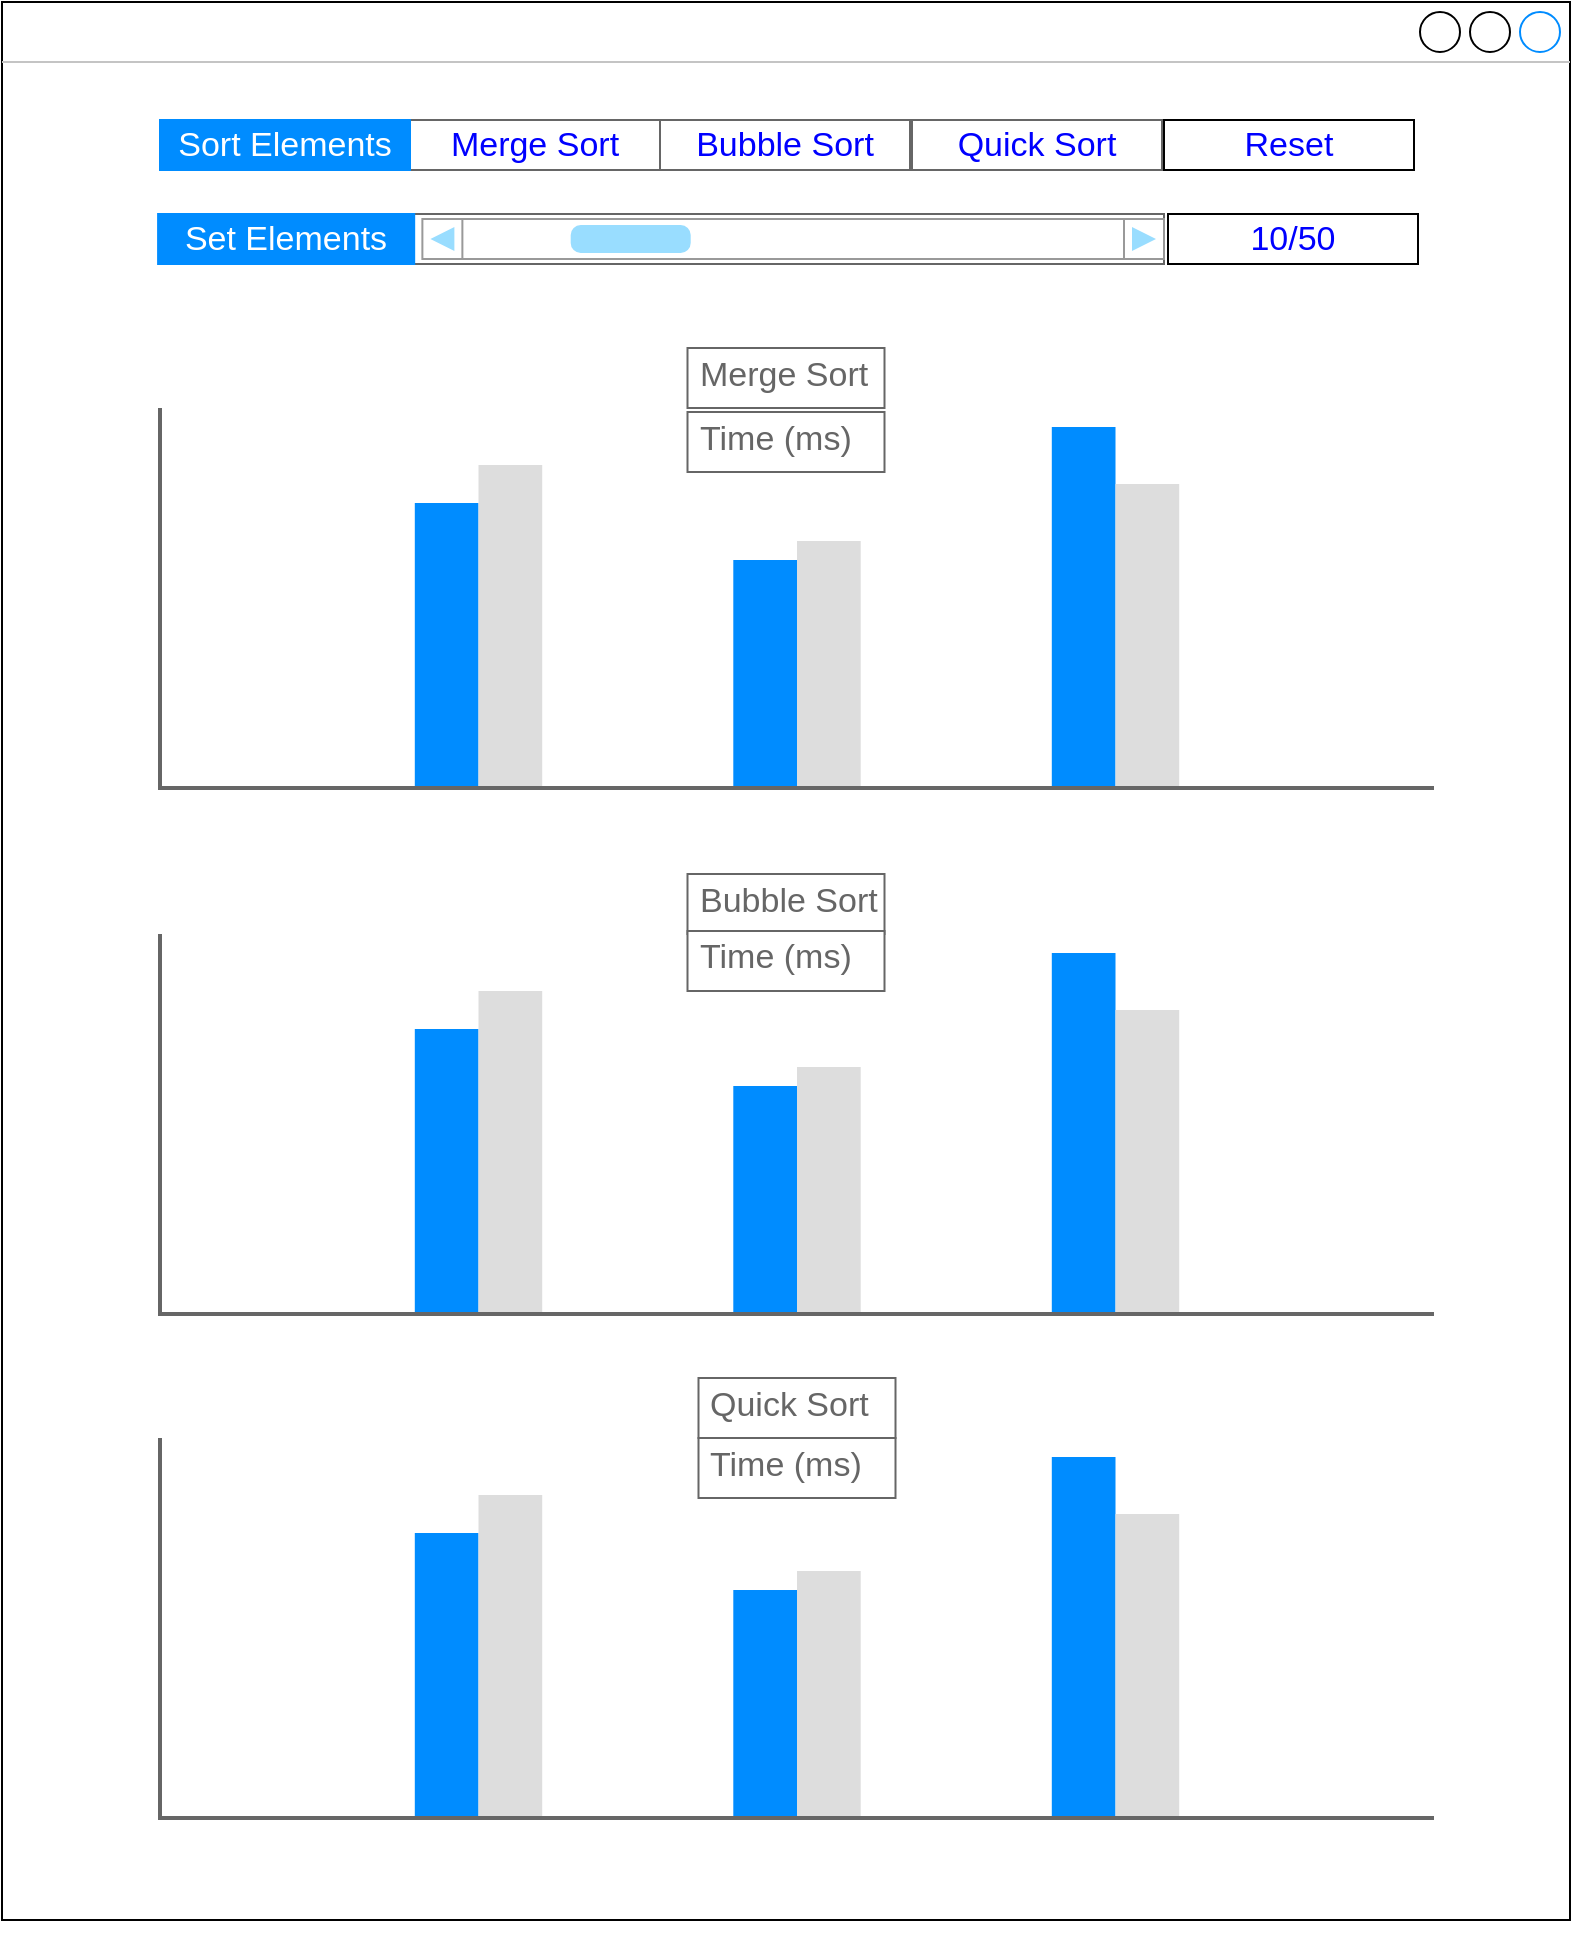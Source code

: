 <mxfile version="23.1.7" type="github">
  <diagram name="Page-1" id="27a2USoe3Jyx45GkXWhS">
    <mxGraphModel dx="2980" dy="1138" grid="0" gridSize="10" guides="1" tooltips="1" connect="1" arrows="1" fold="1" page="0" pageScale="1" pageWidth="850" pageHeight="1100" math="0" shadow="0">
      <root>
        <mxCell id="0" />
        <mxCell id="1" parent="0" />
        <mxCell id="fc4GwawHf-RVcdS_0dQO-2" value="&#xa;&lt;span style=&quot;color: rgba(0, 0, 0, 0); font-family: monospace; font-size: 0px; font-style: normal; font-variant-ligatures: normal; font-variant-caps: normal; font-weight: 400; letter-spacing: normal; orphans: 2; text-align: start; text-indent: 0px; text-transform: none; widows: 2; word-spacing: 0px; -webkit-text-stroke-width: 0px; background-color: rgb(255, 255, 255); text-decoration-thickness: initial; text-decoration-style: initial; text-decoration-color: initial; float: none; display: inline !important;&quot;&gt;&amp;nbsp;&lt;/span&gt;&#xa;&#xa;" style="strokeWidth=1;shadow=0;dashed=0;align=center;html=1;shape=mxgraph.mockup.containers.window;align=left;verticalAlign=top;spacingLeft=8;strokeColor2=#008cff;strokeColor3=#c4c4c4;fontColor=#666666;mainText=;fontSize=17;labelBackgroundColor=none;whiteSpace=wrap;" vertex="1" parent="1">
          <mxGeometry x="-10" y="10" width="784" height="959" as="geometry" />
        </mxCell>
        <mxCell id="fc4GwawHf-RVcdS_0dQO-3" value="&#xa;&lt;span style=&quot;color: rgba(0, 0, 0, 0); font-family: monospace; font-size: 0px; font-style: normal; font-variant-ligatures: normal; font-variant-caps: normal; font-weight: 400; letter-spacing: normal; orphans: 2; text-align: start; text-indent: 0px; text-transform: none; widows: 2; word-spacing: 0px; -webkit-text-stroke-width: 0px; background-color: rgb(255, 255, 255); text-decoration-thickness: initial; text-decoration-style: initial; text-decoration-color: initial; float: none; display: inline !important;&quot;&gt;&amp;nbsp;&lt;/span&gt;&#xa;&#xa;" style="strokeWidth=1;shadow=0;dashed=0;align=center;html=1;shape=mxgraph.mockup.text.rrect;rSize=0;strokeColor=#666666;" vertex="1" parent="1">
          <mxGeometry x="69" y="69" width="500" height="25" as="geometry" />
        </mxCell>
        <mxCell id="fc4GwawHf-RVcdS_0dQO-4" value="Merge Sort" style="strokeColor=inherit;fillColor=inherit;gradientColor=inherit;strokeWidth=1;shadow=0;dashed=0;align=center;html=1;shape=mxgraph.mockup.text.rrect;rSize=0;fontSize=17;fontColor=#0000ff;whiteSpace=wrap;" vertex="1" parent="fc4GwawHf-RVcdS_0dQO-3">
          <mxGeometry x="125" width="125" height="25" as="geometry" />
        </mxCell>
        <mxCell id="fc4GwawHf-RVcdS_0dQO-5" value="Bubble Sort" style="strokeColor=inherit;fillColor=inherit;gradientColor=inherit;strokeWidth=1;shadow=0;dashed=0;align=center;html=1;shape=mxgraph.mockup.text.rrect;rSize=0;fontSize=17;fontColor=#0000ff;whiteSpace=wrap;" vertex="1" parent="fc4GwawHf-RVcdS_0dQO-3">
          <mxGeometry x="250" width="125" height="25" as="geometry" />
        </mxCell>
        <mxCell id="fc4GwawHf-RVcdS_0dQO-6" value="Quick Sort" style="strokeColor=inherit;fillColor=inherit;gradientColor=inherit;strokeWidth=1;shadow=0;dashed=0;align=center;html=1;shape=mxgraph.mockup.text.rrect;rSize=0;fontSize=17;fontColor=#0000ff;whiteSpace=wrap;" vertex="1" parent="fc4GwawHf-RVcdS_0dQO-3">
          <mxGeometry x="376" width="125" height="25" as="geometry" />
        </mxCell>
        <mxCell id="fc4GwawHf-RVcdS_0dQO-7" value="Sort Elements" style="strokeWidth=1;shadow=0;dashed=0;align=center;html=1;shape=mxgraph.mockup.text.rrect;rSize=0;fontSize=17;fontColor=#ffffff;fillColor=#008cff;strokeColor=#008cff;whiteSpace=wrap;" vertex="1" parent="fc4GwawHf-RVcdS_0dQO-3">
          <mxGeometry width="125" height="25" as="geometry" />
        </mxCell>
        <mxCell id="fc4GwawHf-RVcdS_0dQO-18" value="" style="strokeWidth=1;shadow=0;dashed=0;align=center;html=1;shape=mxgraph.mockup.text.rrect;rSize=0;strokeColor=#666666;" vertex="1" parent="1">
          <mxGeometry x="108" y="116" width="463" height="25" as="geometry" />
        </mxCell>
        <mxCell id="fc4GwawHf-RVcdS_0dQO-22" value="Set Elements" style="strokeWidth=1;shadow=0;dashed=0;align=center;html=1;shape=mxgraph.mockup.text.rrect;rSize=0;fontSize=17;fontColor=#ffffff;fillColor=#008cff;strokeColor=#008cff;whiteSpace=wrap;" vertex="1" parent="fc4GwawHf-RVcdS_0dQO-18">
          <mxGeometry x="-39.949" width="128.042" height="25" as="geometry" />
        </mxCell>
        <mxCell id="fc4GwawHf-RVcdS_0dQO-24" value="" style="verticalLabelPosition=bottom;shadow=0;dashed=0;align=center;html=1;verticalAlign=top;strokeWidth=1;shape=mxgraph.mockup.navigation.scrollBar;strokeColor=#999999;barPos=20;fillColor2=#99ddff;strokeColor2=none;" vertex="1" parent="fc4GwawHf-RVcdS_0dQO-18">
          <mxGeometry x="92.19" y="2.5" width="370.81" height="20" as="geometry" />
        </mxCell>
        <mxCell id="fc4GwawHf-RVcdS_0dQO-21" value="Reset" style="strokeColor=inherit;fillColor=inherit;gradientColor=inherit;strokeWidth=1;shadow=0;dashed=0;align=center;html=1;shape=mxgraph.mockup.text.rrect;rSize=0;fontSize=17;fontColor=#0000ff;whiteSpace=wrap;" vertex="1" parent="1">
          <mxGeometry x="571" y="69" width="125" height="25" as="geometry" />
        </mxCell>
        <mxCell id="fc4GwawHf-RVcdS_0dQO-25" value="10/50" style="strokeColor=inherit;fillColor=inherit;gradientColor=inherit;strokeWidth=1;shadow=0;dashed=0;align=center;html=1;shape=mxgraph.mockup.text.rrect;rSize=0;fontSize=17;fontColor=#0000ff;whiteSpace=wrap;" vertex="1" parent="1">
          <mxGeometry x="573" y="116" width="125" height="25" as="geometry" />
        </mxCell>
        <mxCell id="fc4GwawHf-RVcdS_0dQO-27" value="&#xa;&lt;span style=&quot;color: rgba(0, 0, 0, 0); font-family: monospace; font-size: 0px; font-style: normal; font-variant-ligatures: normal; font-variant-caps: normal; font-weight: 400; letter-spacing: normal; orphans: 2; text-align: start; text-indent: 0px; text-transform: none; widows: 2; word-spacing: 0px; -webkit-text-stroke-width: 0px; background-color: rgb(255, 255, 255); text-decoration-thickness: initial; text-decoration-style: initial; text-decoration-color: initial; float: none; display: inline !important;&quot;&gt;&amp;nbsp;&lt;/span&gt;&#xa;&#xa;" style="verticalLabelPosition=bottom;shadow=0;dashed=0;align=center;html=1;verticalAlign=top;strokeWidth=1;shape=mxgraph.mockup.graphics.columnChart;strokeColor=none;strokeColor2=none;strokeColor3=#666666;fillColor2=#008cff;fillColor3=#dddddd;" vertex="1" parent="1">
          <mxGeometry x="69" y="213" width="637" height="190" as="geometry" />
        </mxCell>
        <mxCell id="fc4GwawHf-RVcdS_0dQO-28" value="&#xa;&lt;span style=&quot;color: rgba(0, 0, 0, 0); font-family: monospace; font-size: 0px; font-style: normal; font-variant-ligatures: normal; font-variant-caps: normal; font-weight: 400; letter-spacing: normal; orphans: 2; text-align: start; text-indent: 0px; text-transform: none; widows: 2; word-spacing: 0px; -webkit-text-stroke-width: 0px; background-color: rgb(255, 255, 255); text-decoration-thickness: initial; text-decoration-style: initial; text-decoration-color: initial; float: none; display: inline !important;&quot;&gt;&amp;nbsp;&lt;/span&gt;&#xa;&#xa;" style="verticalLabelPosition=bottom;shadow=0;dashed=0;align=center;html=1;verticalAlign=top;strokeWidth=1;shape=mxgraph.mockup.graphics.columnChart;strokeColor=none;strokeColor2=none;strokeColor3=#666666;fillColor2=#008cff;fillColor3=#dddddd;" vertex="1" parent="1">
          <mxGeometry x="69" y="476" width="637" height="190" as="geometry" />
        </mxCell>
        <mxCell id="fc4GwawHf-RVcdS_0dQO-29" value="&#xa;&lt;span style=&quot;color: rgba(0, 0, 0, 0); font-family: monospace; font-size: 0px; font-style: normal; font-variant-ligatures: normal; font-variant-caps: normal; font-weight: 400; letter-spacing: normal; orphans: 2; text-align: start; text-indent: 0px; text-transform: none; widows: 2; word-spacing: 0px; -webkit-text-stroke-width: 0px; background-color: rgb(255, 255, 255); text-decoration-thickness: initial; text-decoration-style: initial; text-decoration-color: initial; float: none; display: inline !important;&quot;&gt;&amp;nbsp;&lt;/span&gt;&#xa;&#xa;" style="verticalLabelPosition=bottom;shadow=0;dashed=0;align=center;html=1;verticalAlign=top;strokeWidth=1;shape=mxgraph.mockup.graphics.columnChart;strokeColor=none;strokeColor2=none;strokeColor3=#666666;fillColor2=#008cff;fillColor3=#dddddd;" vertex="1" parent="1">
          <mxGeometry x="69" y="728" width="637" height="190" as="geometry" />
        </mxCell>
        <mxCell id="fc4GwawHf-RVcdS_0dQO-30" value="Merge Sort" style="strokeWidth=1;shadow=0;dashed=0;align=center;html=1;shape=mxgraph.mockup.text.textBox;fontColor=#666666;align=left;fontSize=17;spacingLeft=4;spacingTop=-3;whiteSpace=wrap;strokeColor=#666666;mainText=" vertex="1" parent="1">
          <mxGeometry x="332.75" y="183" width="98.5" height="30" as="geometry" />
        </mxCell>
        <mxCell id="fc4GwawHf-RVcdS_0dQO-31" value="Bubble Sort" style="strokeWidth=1;shadow=0;dashed=0;align=center;html=1;shape=mxgraph.mockup.text.textBox;fontColor=#666666;align=left;fontSize=17;spacingLeft=4;spacingTop=-3;whiteSpace=wrap;strokeColor=#666666;mainText=" vertex="1" parent="1">
          <mxGeometry x="332.75" y="446" width="98.5" height="30" as="geometry" />
        </mxCell>
        <mxCell id="fc4GwawHf-RVcdS_0dQO-32" value="Quick Sort" style="strokeWidth=1;shadow=0;dashed=0;align=center;html=1;shape=mxgraph.mockup.text.textBox;fontColor=#666666;align=left;fontSize=17;spacingLeft=4;spacingTop=-3;whiteSpace=wrap;strokeColor=#666666;mainText=" vertex="1" parent="1">
          <mxGeometry x="338.25" y="698" width="98.5" height="30" as="geometry" />
        </mxCell>
        <mxCell id="fc4GwawHf-RVcdS_0dQO-33" value="Time (ms)" style="strokeWidth=1;shadow=0;dashed=0;align=center;html=1;shape=mxgraph.mockup.text.textBox;fontColor=#666666;align=left;fontSize=17;spacingLeft=4;spacingTop=-3;whiteSpace=wrap;strokeColor=#666666;mainText=" vertex="1" parent="1">
          <mxGeometry x="332.75" y="215" width="98.5" height="30" as="geometry" />
        </mxCell>
        <mxCell id="fc4GwawHf-RVcdS_0dQO-34" value="Time (ms)" style="strokeWidth=1;shadow=0;dashed=0;align=center;html=1;shape=mxgraph.mockup.text.textBox;fontColor=#666666;align=left;fontSize=17;spacingLeft=4;spacingTop=-3;whiteSpace=wrap;strokeColor=#666666;mainText=" vertex="1" parent="1">
          <mxGeometry x="332.75" y="474.5" width="98.5" height="30" as="geometry" />
        </mxCell>
        <mxCell id="fc4GwawHf-RVcdS_0dQO-35" value="Time (ms)" style="strokeWidth=1;shadow=0;dashed=0;align=center;html=1;shape=mxgraph.mockup.text.textBox;fontColor=#666666;align=left;fontSize=17;spacingLeft=4;spacingTop=-3;whiteSpace=wrap;strokeColor=#666666;mainText=" vertex="1" parent="1">
          <mxGeometry x="338.25" y="728" width="98.5" height="30" as="geometry" />
        </mxCell>
      </root>
    </mxGraphModel>
  </diagram>
</mxfile>
